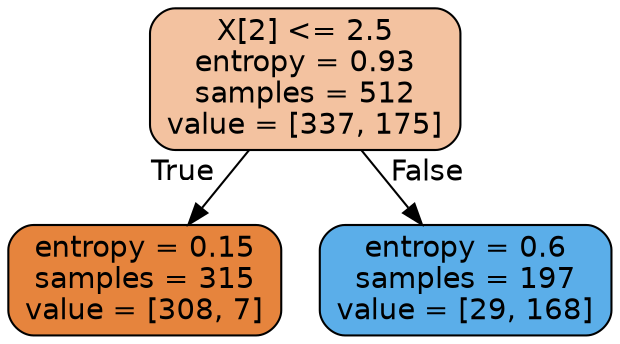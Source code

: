 digraph Tree {
node [shape=box, style="filled, rounded", color="black", fontname=helvetica] ;
edge [fontname=helvetica] ;
0 [label="X[2] <= 2.5\nentropy = 0.93\nsamples = 512\nvalue = [337, 175]", fillcolor="#f3c2a0"] ;
1 [label="entropy = 0.15\nsamples = 315\nvalue = [308, 7]", fillcolor="#e6843d"] ;
0 -> 1 [labeldistance=2.5, labelangle=45, headlabel="True"] ;
2 [label="entropy = 0.6\nsamples = 197\nvalue = [29, 168]", fillcolor="#5baee9"] ;
0 -> 2 [labeldistance=2.5, labelangle=-45, headlabel="False"] ;
}